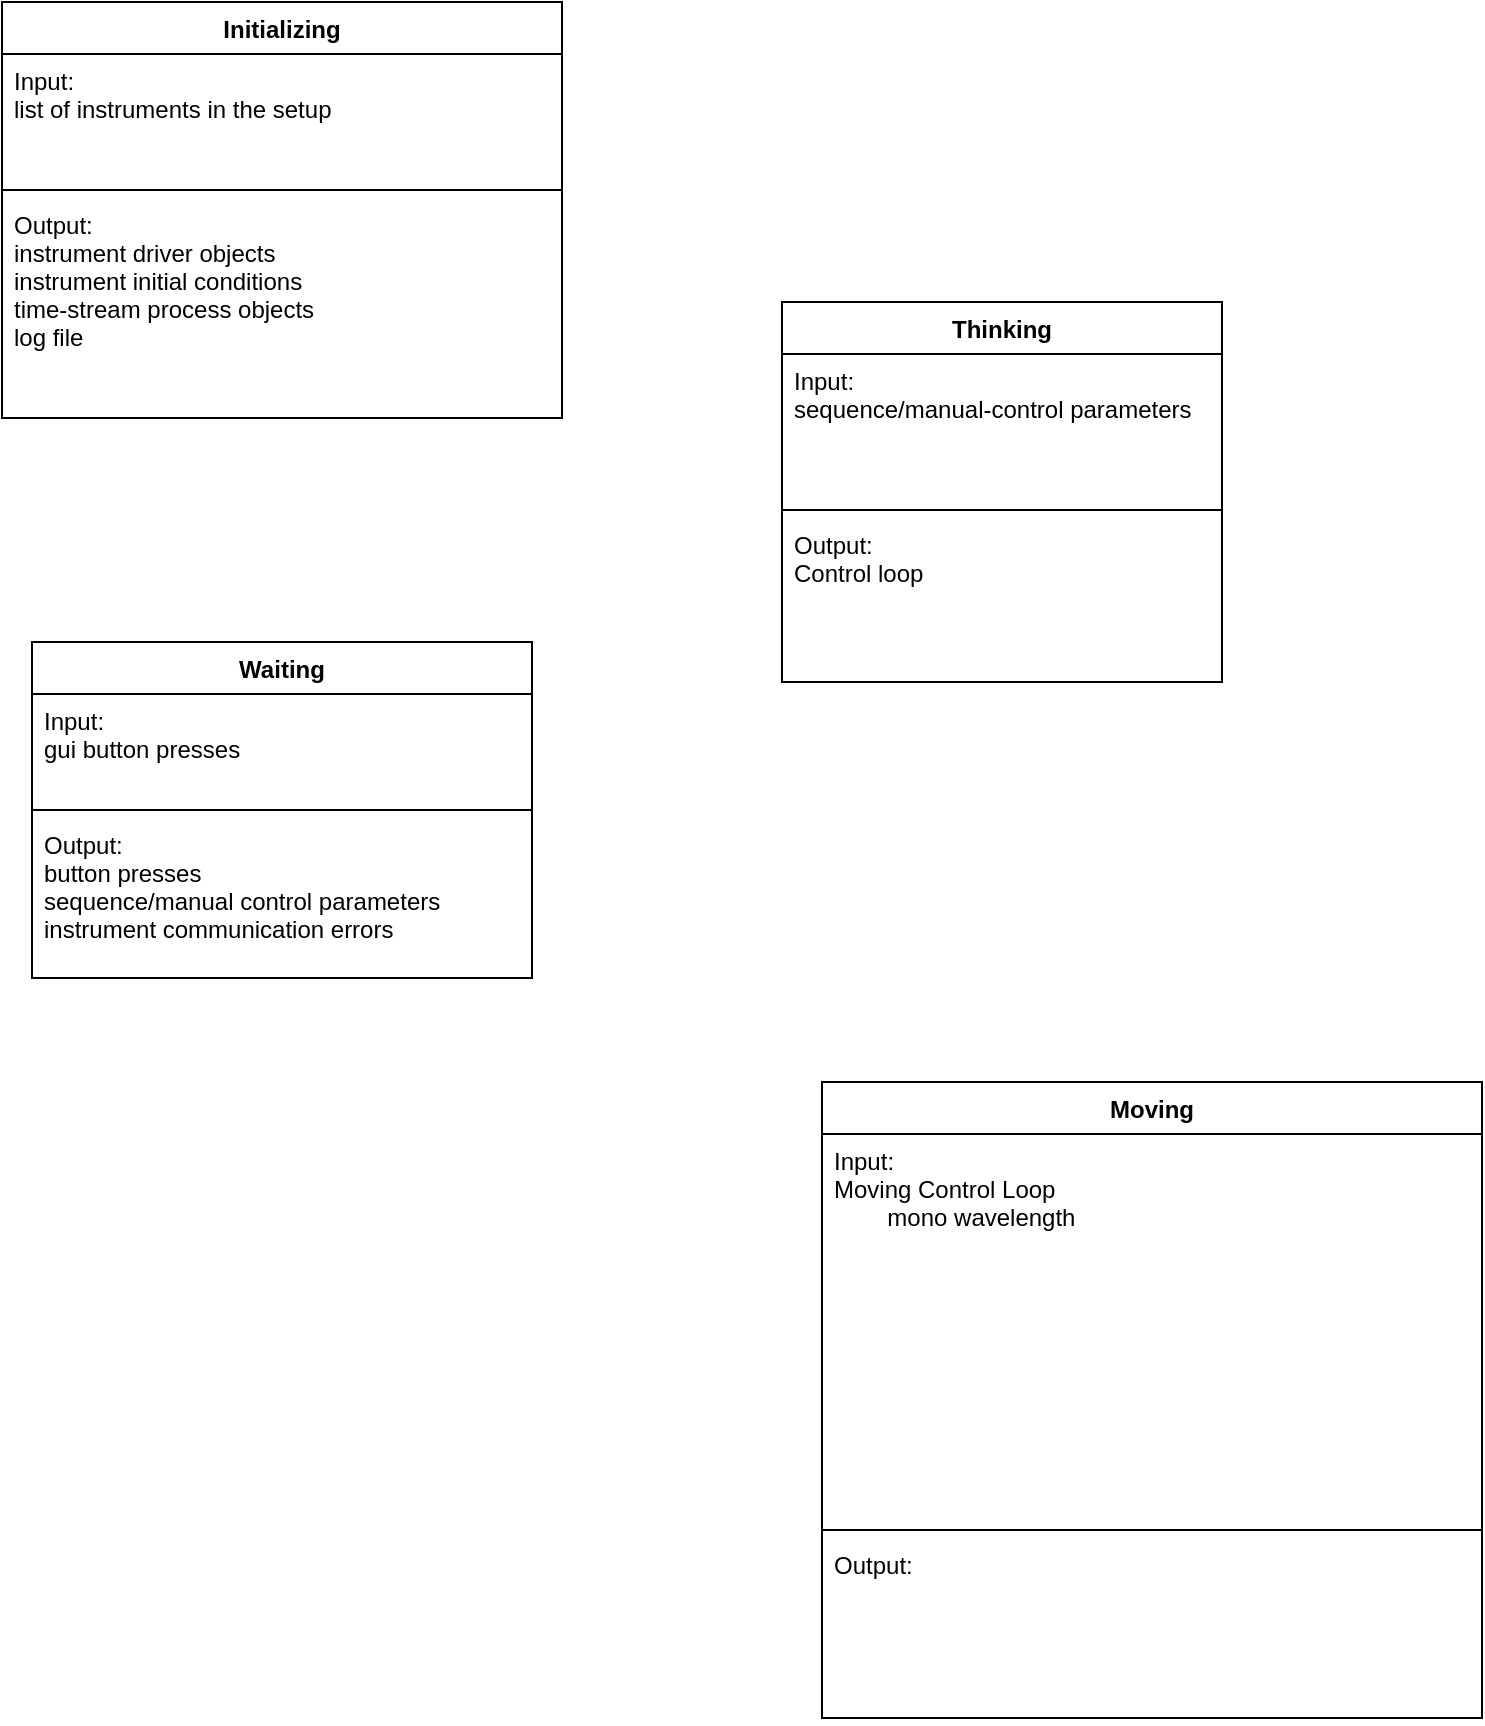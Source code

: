 <mxfile version="14.6.13" type="device"><diagram id="LXTbKYNSOaf1nw0xAOKd" name="Page-1"><mxGraphModel dx="933" dy="1067" grid="1" gridSize="10" guides="1" tooltips="1" connect="1" arrows="1" fold="1" page="1" pageScale="1" pageWidth="1920" pageHeight="1200" math="0" shadow="0"><root><mxCell id="0"/><mxCell id="1" parent="0"/><mxCell id="wRYLXoqgj2oGiUvFaZcQ-1" value="Initializing" style="swimlane;fontStyle=1;align=center;verticalAlign=top;childLayout=stackLayout;horizontal=1;startSize=26;horizontalStack=0;resizeParent=1;resizeParentMax=0;resizeLast=0;collapsible=1;marginBottom=0;" vertex="1" parent="1"><mxGeometry x="100" y="270" width="280" height="208" as="geometry"/></mxCell><mxCell id="wRYLXoqgj2oGiUvFaZcQ-2" value="Input:&#10;list of instruments in the setup&#10;" style="text;strokeColor=none;fillColor=none;align=left;verticalAlign=top;spacingLeft=4;spacingRight=4;overflow=hidden;rotatable=0;points=[[0,0.5],[1,0.5]];portConstraint=eastwest;fontStyle=0" vertex="1" parent="wRYLXoqgj2oGiUvFaZcQ-1"><mxGeometry y="26" width="280" height="64" as="geometry"/></mxCell><mxCell id="wRYLXoqgj2oGiUvFaZcQ-3" value="" style="line;strokeWidth=1;fillColor=none;align=left;verticalAlign=middle;spacingTop=-1;spacingLeft=3;spacingRight=3;rotatable=0;labelPosition=right;points=[];portConstraint=eastwest;" vertex="1" parent="wRYLXoqgj2oGiUvFaZcQ-1"><mxGeometry y="90" width="280" height="8" as="geometry"/></mxCell><mxCell id="wRYLXoqgj2oGiUvFaZcQ-4" value="Output:&#10;instrument driver objects&#10;instrument initial conditions&#10;time-stream process objects&#10;log file" style="text;strokeColor=none;fillColor=none;align=left;verticalAlign=top;spacingLeft=4;spacingRight=4;overflow=hidden;rotatable=0;points=[[0,0.5],[1,0.5]];portConstraint=eastwest;" vertex="1" parent="wRYLXoqgj2oGiUvFaZcQ-1"><mxGeometry y="98" width="280" height="110" as="geometry"/></mxCell><mxCell id="wRYLXoqgj2oGiUvFaZcQ-5" value="Waiting" style="swimlane;fontStyle=1;align=center;verticalAlign=top;childLayout=stackLayout;horizontal=1;startSize=26;horizontalStack=0;resizeParent=1;resizeParentMax=0;resizeLast=0;collapsible=1;marginBottom=0;" vertex="1" parent="1"><mxGeometry x="115" y="590" width="250" height="168" as="geometry"/></mxCell><mxCell id="wRYLXoqgj2oGiUvFaZcQ-6" value="Input:&#10;gui button presses" style="text;strokeColor=none;fillColor=none;align=left;verticalAlign=top;spacingLeft=4;spacingRight=4;overflow=hidden;rotatable=0;points=[[0,0.5],[1,0.5]];portConstraint=eastwest;" vertex="1" parent="wRYLXoqgj2oGiUvFaZcQ-5"><mxGeometry y="26" width="250" height="54" as="geometry"/></mxCell><mxCell id="wRYLXoqgj2oGiUvFaZcQ-7" value="" style="line;strokeWidth=1;fillColor=none;align=left;verticalAlign=middle;spacingTop=-1;spacingLeft=3;spacingRight=3;rotatable=0;labelPosition=right;points=[];portConstraint=eastwest;" vertex="1" parent="wRYLXoqgj2oGiUvFaZcQ-5"><mxGeometry y="80" width="250" height="8" as="geometry"/></mxCell><mxCell id="wRYLXoqgj2oGiUvFaZcQ-8" value="Output:&#10;button presses&#10;sequence/manual control parameters&#10;instrument communication errors" style="text;strokeColor=none;fillColor=none;align=left;verticalAlign=top;spacingLeft=4;spacingRight=4;overflow=hidden;rotatable=0;points=[[0,0.5],[1,0.5]];portConstraint=eastwest;" vertex="1" parent="wRYLXoqgj2oGiUvFaZcQ-5"><mxGeometry y="88" width="250" height="80" as="geometry"/></mxCell><mxCell id="wRYLXoqgj2oGiUvFaZcQ-10" value="Thinking" style="swimlane;fontStyle=1;align=center;verticalAlign=top;childLayout=stackLayout;horizontal=1;startSize=26;horizontalStack=0;resizeParent=1;resizeParentMax=0;resizeLast=0;collapsible=1;marginBottom=0;" vertex="1" parent="1"><mxGeometry x="490" y="420" width="220" height="190" as="geometry"/></mxCell><mxCell id="wRYLXoqgj2oGiUvFaZcQ-11" value="Input:&#10;sequence/manual-control parameters" style="text;strokeColor=none;fillColor=none;align=left;verticalAlign=top;spacingLeft=4;spacingRight=4;overflow=hidden;rotatable=0;points=[[0,0.5],[1,0.5]];portConstraint=eastwest;" vertex="1" parent="wRYLXoqgj2oGiUvFaZcQ-10"><mxGeometry y="26" width="220" height="74" as="geometry"/></mxCell><mxCell id="wRYLXoqgj2oGiUvFaZcQ-12" value="" style="line;strokeWidth=1;fillColor=none;align=left;verticalAlign=middle;spacingTop=-1;spacingLeft=3;spacingRight=3;rotatable=0;labelPosition=right;points=[];portConstraint=eastwest;" vertex="1" parent="wRYLXoqgj2oGiUvFaZcQ-10"><mxGeometry y="100" width="220" height="8" as="geometry"/></mxCell><mxCell id="wRYLXoqgj2oGiUvFaZcQ-13" value="Output:&#10;Control loop" style="text;strokeColor=none;fillColor=none;align=left;verticalAlign=top;spacingLeft=4;spacingRight=4;overflow=hidden;rotatable=0;points=[[0,0.5],[1,0.5]];portConstraint=eastwest;" vertex="1" parent="wRYLXoqgj2oGiUvFaZcQ-10"><mxGeometry y="108" width="220" height="82" as="geometry"/></mxCell><mxCell id="wRYLXoqgj2oGiUvFaZcQ-14" value="Moving" style="swimlane;fontStyle=1;align=center;verticalAlign=top;childLayout=stackLayout;horizontal=1;startSize=26;horizontalStack=0;resizeParent=1;resizeParentMax=0;resizeLast=0;collapsible=1;marginBottom=0;" vertex="1" parent="1"><mxGeometry x="510" y="810" width="330" height="318" as="geometry"/></mxCell><mxCell id="wRYLXoqgj2oGiUvFaZcQ-15" value="Input:&#10;Moving Control Loop&#10;        mono wavelength&#10;" style="text;strokeColor=none;fillColor=none;align=left;verticalAlign=top;spacingLeft=4;spacingRight=4;overflow=hidden;rotatable=0;points=[[0,0.5],[1,0.5]];portConstraint=eastwest;fontStyle=0" vertex="1" parent="wRYLXoqgj2oGiUvFaZcQ-14"><mxGeometry y="26" width="330" height="194" as="geometry"/></mxCell><mxCell id="wRYLXoqgj2oGiUvFaZcQ-16" value="" style="line;strokeWidth=1;fillColor=none;align=left;verticalAlign=middle;spacingTop=-1;spacingLeft=3;spacingRight=3;rotatable=0;labelPosition=right;points=[];portConstraint=eastwest;" vertex="1" parent="wRYLXoqgj2oGiUvFaZcQ-14"><mxGeometry y="220" width="330" height="8" as="geometry"/></mxCell><mxCell id="wRYLXoqgj2oGiUvFaZcQ-17" value="Output:" style="text;strokeColor=none;fillColor=none;align=left;verticalAlign=top;spacingLeft=4;spacingRight=4;overflow=hidden;rotatable=0;points=[[0,0.5],[1,0.5]];portConstraint=eastwest;" vertex="1" parent="wRYLXoqgj2oGiUvFaZcQ-14"><mxGeometry y="228" width="330" height="90" as="geometry"/></mxCell></root></mxGraphModel></diagram></mxfile>